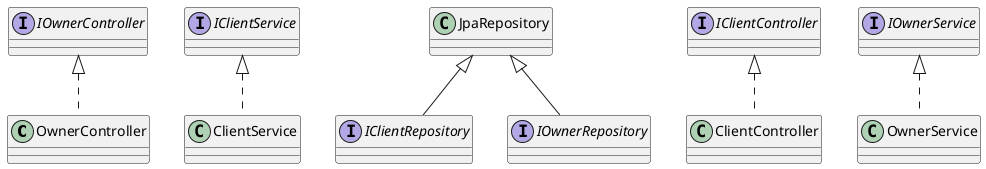 @startuml
class OwnerController {
}
interface IOwnerController {
}
class ClientService {
}
interface IClientService {
}
interface IClientRepository {
}
interface IClientController {
}
interface IOwnerRepository {
}
interface IOwnerService {
}
class ClientController {
}
class OwnerService {
}


IOwnerController <|.. OwnerController
IClientService <|.. ClientService
JpaRepository <|-- IClientRepository
JpaRepository <|-- IOwnerRepository
IClientController <|.. ClientController
IOwnerService <|.. OwnerService
@enduml